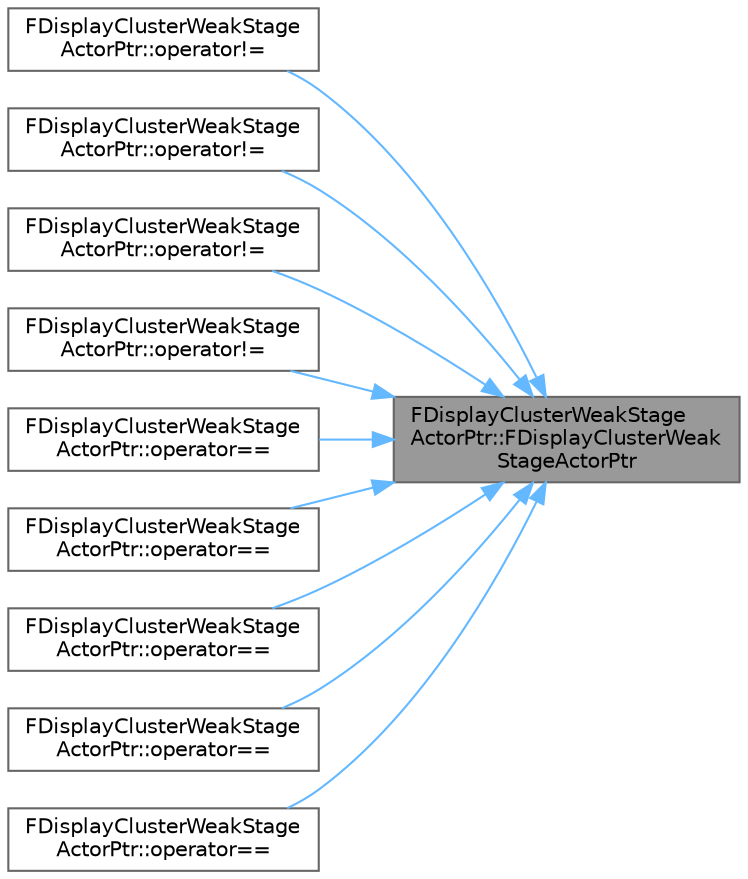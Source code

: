 digraph "FDisplayClusterWeakStageActorPtr::FDisplayClusterWeakStageActorPtr"
{
 // INTERACTIVE_SVG=YES
 // LATEX_PDF_SIZE
  bgcolor="transparent";
  edge [fontname=Helvetica,fontsize=10,labelfontname=Helvetica,labelfontsize=10];
  node [fontname=Helvetica,fontsize=10,shape=box,height=0.2,width=0.4];
  rankdir="RL";
  Node1 [id="Node000001",label="FDisplayClusterWeakStage\lActorPtr::FDisplayClusterWeak\lStageActorPtr",height=0.2,width=0.4,color="gray40", fillcolor="grey60", style="filled", fontcolor="black",tooltip=" "];
  Node1 -> Node2 [id="edge1_Node000001_Node000002",dir="back",color="steelblue1",style="solid",tooltip=" "];
  Node2 [id="Node000002",label="FDisplayClusterWeakStage\lActorPtr::operator!=",height=0.2,width=0.4,color="grey40", fillcolor="white", style="filled",URL="$dd/d2e/structFDisplayClusterWeakStageActorPtr.html#a6c1b6156c6c0b08a856c5313a838dda1",tooltip=" "];
  Node1 -> Node3 [id="edge2_Node000001_Node000003",dir="back",color="steelblue1",style="solid",tooltip=" "];
  Node3 [id="Node000003",label="FDisplayClusterWeakStage\lActorPtr::operator!=",height=0.2,width=0.4,color="grey40", fillcolor="white", style="filled",URL="$dd/d2e/structFDisplayClusterWeakStageActorPtr.html#a5539437ab40f84bf0b4b88b30ba33fa8",tooltip=" "];
  Node1 -> Node4 [id="edge3_Node000001_Node000004",dir="back",color="steelblue1",style="solid",tooltip=" "];
  Node4 [id="Node000004",label="FDisplayClusterWeakStage\lActorPtr::operator!=",height=0.2,width=0.4,color="grey40", fillcolor="white", style="filled",URL="$dd/d2e/structFDisplayClusterWeakStageActorPtr.html#ae1e9b4e20b75c835b24e6f6a6a944111",tooltip=" "];
  Node1 -> Node5 [id="edge4_Node000001_Node000005",dir="back",color="steelblue1",style="solid",tooltip=" "];
  Node5 [id="Node000005",label="FDisplayClusterWeakStage\lActorPtr::operator!=",height=0.2,width=0.4,color="grey40", fillcolor="white", style="filled",URL="$dd/d2e/structFDisplayClusterWeakStageActorPtr.html#a72cec489ae0729778cc30398d4f34273",tooltip=" "];
  Node1 -> Node6 [id="edge5_Node000001_Node000006",dir="back",color="steelblue1",style="solid",tooltip=" "];
  Node6 [id="Node000006",label="FDisplayClusterWeakStage\lActorPtr::operator==",height=0.2,width=0.4,color="grey40", fillcolor="white", style="filled",URL="$dd/d2e/structFDisplayClusterWeakStageActorPtr.html#af10b44b21d0af7d265047a5dd5883e0c",tooltip=" "];
  Node1 -> Node7 [id="edge6_Node000001_Node000007",dir="back",color="steelblue1",style="solid",tooltip=" "];
  Node7 [id="Node000007",label="FDisplayClusterWeakStage\lActorPtr::operator==",height=0.2,width=0.4,color="grey40", fillcolor="white", style="filled",URL="$dd/d2e/structFDisplayClusterWeakStageActorPtr.html#a3952033bc822da871cfbc874998e6f40",tooltip=" "];
  Node1 -> Node8 [id="edge7_Node000001_Node000008",dir="back",color="steelblue1",style="solid",tooltip=" "];
  Node8 [id="Node000008",label="FDisplayClusterWeakStage\lActorPtr::operator==",height=0.2,width=0.4,color="grey40", fillcolor="white", style="filled",URL="$dd/d2e/structFDisplayClusterWeakStageActorPtr.html#a7bb13ac79b892c4f8b37460736c7602c",tooltip=" "];
  Node1 -> Node9 [id="edge8_Node000001_Node000009",dir="back",color="steelblue1",style="solid",tooltip=" "];
  Node9 [id="Node000009",label="FDisplayClusterWeakStage\lActorPtr::operator==",height=0.2,width=0.4,color="grey40", fillcolor="white", style="filled",URL="$dd/d2e/structFDisplayClusterWeakStageActorPtr.html#abde942c2a7dca415b7495159eb808ec8",tooltip=" "];
  Node1 -> Node10 [id="edge9_Node000001_Node000010",dir="back",color="steelblue1",style="solid",tooltip=" "];
  Node10 [id="Node000010",label="FDisplayClusterWeakStage\lActorPtr::operator==",height=0.2,width=0.4,color="grey40", fillcolor="white", style="filled",URL="$dd/d2e/structFDisplayClusterWeakStageActorPtr.html#a22270ecc5e35ccc0b4d1292d671481ff",tooltip=" "];
}
